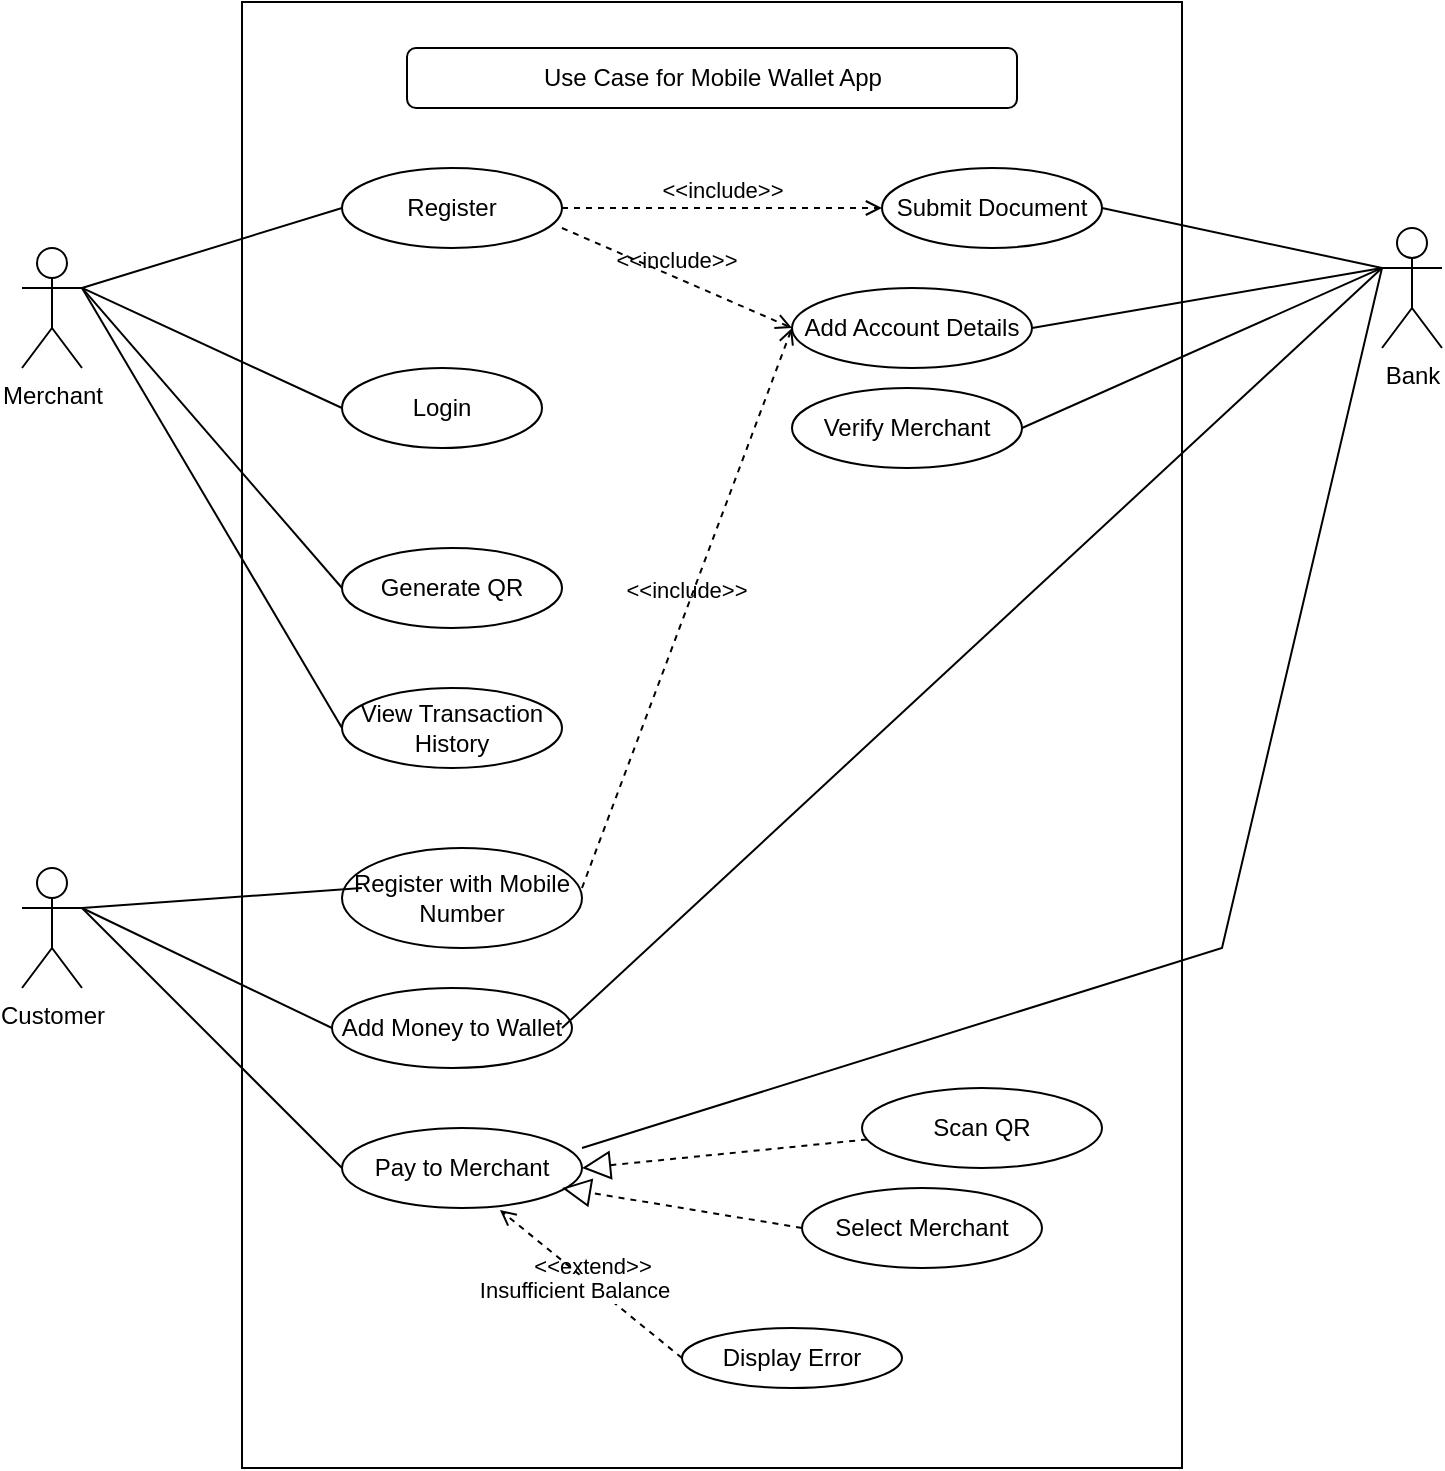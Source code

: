 <mxfile version="21.6.8" type="github">
  <diagram name="use-case" id="-5spMCS-bF1tQBUgcuYj">
    <mxGraphModel dx="886" dy="470" grid="1" gridSize="10" guides="1" tooltips="1" connect="1" arrows="1" fold="1" page="1" pageScale="1" pageWidth="850" pageHeight="1100" math="0" shadow="0">
      <root>
        <mxCell id="0" />
        <mxCell id="1" parent="0" />
        <mxCell id="qs2-N7x4qw2RMhirs5Au-3" value="" style="rounded=0;whiteSpace=wrap;html=1;" vertex="1" parent="1">
          <mxGeometry x="150" y="27" width="470" height="733" as="geometry" />
        </mxCell>
        <mxCell id="qs2-N7x4qw2RMhirs5Au-1" value="Use Case for Mobile Wallet App" style="rounded=1;whiteSpace=wrap;html=1;" vertex="1" parent="1">
          <mxGeometry x="232.5" y="50" width="305" height="30" as="geometry" />
        </mxCell>
        <mxCell id="qs2-N7x4qw2RMhirs5Au-2" value="Merchant" style="shape=umlActor;verticalLabelPosition=bottom;verticalAlign=top;html=1;outlineConnect=0;" vertex="1" parent="1">
          <mxGeometry x="40" y="150" width="30" height="60" as="geometry" />
        </mxCell>
        <mxCell id="qs2-N7x4qw2RMhirs5Au-5" value="Register" style="ellipse;whiteSpace=wrap;html=1;" vertex="1" parent="1">
          <mxGeometry x="200" y="110" width="110" height="40" as="geometry" />
        </mxCell>
        <mxCell id="qs2-N7x4qw2RMhirs5Au-6" value="Login" style="ellipse;whiteSpace=wrap;html=1;" vertex="1" parent="1">
          <mxGeometry x="200" y="210" width="100" height="40" as="geometry" />
        </mxCell>
        <mxCell id="qs2-N7x4qw2RMhirs5Au-7" value="Generate QR" style="ellipse;whiteSpace=wrap;html=1;" vertex="1" parent="1">
          <mxGeometry x="200" y="300" width="110" height="40" as="geometry" />
        </mxCell>
        <mxCell id="qs2-N7x4qw2RMhirs5Au-9" value="View Transaction History" style="ellipse;whiteSpace=wrap;html=1;" vertex="1" parent="1">
          <mxGeometry x="200" y="370" width="110" height="40" as="geometry" />
        </mxCell>
        <mxCell id="qs2-N7x4qw2RMhirs5Au-10" value="Add Account Details" style="ellipse;whiteSpace=wrap;html=1;" vertex="1" parent="1">
          <mxGeometry x="425" y="170" width="120" height="40" as="geometry" />
        </mxCell>
        <mxCell id="qs2-N7x4qw2RMhirs5Au-11" value="Submit Document" style="ellipse;whiteSpace=wrap;html=1;" vertex="1" parent="1">
          <mxGeometry x="470" y="110" width="110" height="40" as="geometry" />
        </mxCell>
        <mxCell id="qs2-N7x4qw2RMhirs5Au-16" value="" style="endArrow=none;html=1;rounded=0;entryX=0;entryY=0.5;entryDx=0;entryDy=0;exitX=1;exitY=0.333;exitDx=0;exitDy=0;exitPerimeter=0;" edge="1" parent="1" source="qs2-N7x4qw2RMhirs5Au-2" target="qs2-N7x4qw2RMhirs5Au-6">
          <mxGeometry width="50" height="50" relative="1" as="geometry">
            <mxPoint x="100" y="130" as="sourcePoint" />
            <mxPoint x="150" y="80" as="targetPoint" />
          </mxGeometry>
        </mxCell>
        <mxCell id="qs2-N7x4qw2RMhirs5Au-17" value="" style="endArrow=none;html=1;rounded=0;entryX=0;entryY=0.5;entryDx=0;entryDy=0;entryPerimeter=0;exitX=1;exitY=0.333;exitDx=0;exitDy=0;exitPerimeter=0;" edge="1" parent="1" source="qs2-N7x4qw2RMhirs5Au-2" target="qs2-N7x4qw2RMhirs5Au-7">
          <mxGeometry width="50" height="50" relative="1" as="geometry">
            <mxPoint x="100" y="130" as="sourcePoint" />
            <mxPoint x="200" y="310" as="targetPoint" />
          </mxGeometry>
        </mxCell>
        <mxCell id="qs2-N7x4qw2RMhirs5Au-18" value="" style="endArrow=none;html=1;rounded=0;entryX=0;entryY=0.5;entryDx=0;entryDy=0;exitX=1;exitY=0.333;exitDx=0;exitDy=0;exitPerimeter=0;" edge="1" parent="1" source="qs2-N7x4qw2RMhirs5Au-2" target="qs2-N7x4qw2RMhirs5Au-9">
          <mxGeometry width="50" height="50" relative="1" as="geometry">
            <mxPoint x="120" y="190" as="sourcePoint" />
            <mxPoint x="140" y="290" as="targetPoint" />
          </mxGeometry>
        </mxCell>
        <mxCell id="qs2-N7x4qw2RMhirs5Au-20" value="" style="endArrow=none;html=1;rounded=0;entryX=0;entryY=0.5;entryDx=0;entryDy=0;" edge="1" parent="1" target="qs2-N7x4qw2RMhirs5Au-5">
          <mxGeometry width="50" height="50" relative="1" as="geometry">
            <mxPoint x="70" y="170" as="sourcePoint" />
            <mxPoint x="120" y="120" as="targetPoint" />
          </mxGeometry>
        </mxCell>
        <mxCell id="qs2-N7x4qw2RMhirs5Au-21" value="&amp;lt;&amp;lt;include&amp;gt;&amp;gt;" style="html=1;verticalAlign=bottom;labelBackgroundColor=none;endArrow=open;endFill=0;dashed=1;rounded=0;" edge="1" parent="1" source="qs2-N7x4qw2RMhirs5Au-5">
          <mxGeometry width="160" relative="1" as="geometry">
            <mxPoint x="310" y="130" as="sourcePoint" />
            <mxPoint x="470" y="130" as="targetPoint" />
          </mxGeometry>
        </mxCell>
        <mxCell id="qs2-N7x4qw2RMhirs5Au-22" value="&amp;lt;&amp;lt;include&amp;gt;&amp;gt;" style="html=1;verticalAlign=bottom;labelBackgroundColor=none;endArrow=open;endFill=0;dashed=1;rounded=0;entryX=0;entryY=0.5;entryDx=0;entryDy=0;" edge="1" parent="1" target="qs2-N7x4qw2RMhirs5Au-10">
          <mxGeometry width="160" relative="1" as="geometry">
            <mxPoint x="310" y="140" as="sourcePoint" />
            <mxPoint x="470" y="140" as="targetPoint" />
          </mxGeometry>
        </mxCell>
        <mxCell id="qs2-N7x4qw2RMhirs5Au-23" value="Bank" style="shape=umlActor;verticalLabelPosition=bottom;verticalAlign=top;html=1;outlineConnect=0;" vertex="1" parent="1">
          <mxGeometry x="720" y="140" width="30" height="60" as="geometry" />
        </mxCell>
        <mxCell id="qs2-N7x4qw2RMhirs5Au-24" value="" style="endArrow=none;html=1;rounded=0;entryX=0;entryY=0.333;entryDx=0;entryDy=0;entryPerimeter=0;exitX=1;exitY=0.5;exitDx=0;exitDy=0;" edge="1" parent="1" source="qs2-N7x4qw2RMhirs5Au-10" target="qs2-N7x4qw2RMhirs5Au-23">
          <mxGeometry width="50" height="50" relative="1" as="geometry">
            <mxPoint x="550" y="190" as="sourcePoint" />
            <mxPoint x="600" y="140" as="targetPoint" />
          </mxGeometry>
        </mxCell>
        <mxCell id="qs2-N7x4qw2RMhirs5Au-25" value="" style="endArrow=none;html=1;rounded=0;entryX=0;entryY=0.333;entryDx=0;entryDy=0;entryPerimeter=0;" edge="1" parent="1" target="qs2-N7x4qw2RMhirs5Au-23">
          <mxGeometry width="50" height="50" relative="1" as="geometry">
            <mxPoint x="580" y="130" as="sourcePoint" />
            <mxPoint x="630" y="80" as="targetPoint" />
          </mxGeometry>
        </mxCell>
        <mxCell id="qs2-N7x4qw2RMhirs5Au-26" value="Verify Merchant" style="ellipse;whiteSpace=wrap;html=1;" vertex="1" parent="1">
          <mxGeometry x="425" y="220" width="115" height="40" as="geometry" />
        </mxCell>
        <mxCell id="qs2-N7x4qw2RMhirs5Au-27" value="" style="endArrow=none;html=1;rounded=0;entryX=0;entryY=0.333;entryDx=0;entryDy=0;entryPerimeter=0;" edge="1" parent="1" target="qs2-N7x4qw2RMhirs5Au-23">
          <mxGeometry width="50" height="50" relative="1" as="geometry">
            <mxPoint x="540" y="240" as="sourcePoint" />
            <mxPoint x="590" y="190" as="targetPoint" />
          </mxGeometry>
        </mxCell>
        <mxCell id="qs2-N7x4qw2RMhirs5Au-35" value="Customer" style="shape=umlActor;verticalLabelPosition=bottom;verticalAlign=top;html=1;outlineConnect=0;" vertex="1" parent="1">
          <mxGeometry x="40" y="460" width="30" height="60" as="geometry" />
        </mxCell>
        <mxCell id="qs2-N7x4qw2RMhirs5Au-39" value="Register with Mobile Number" style="ellipse;whiteSpace=wrap;html=1;" vertex="1" parent="1">
          <mxGeometry x="200" y="450" width="120" height="50" as="geometry" />
        </mxCell>
        <mxCell id="qs2-N7x4qw2RMhirs5Au-40" value="Add Money to Wallet" style="ellipse;whiteSpace=wrap;html=1;" vertex="1" parent="1">
          <mxGeometry x="195" y="520" width="120" height="40" as="geometry" />
        </mxCell>
        <mxCell id="qs2-N7x4qw2RMhirs5Au-41" value="Pay to Merchant" style="ellipse;whiteSpace=wrap;html=1;" vertex="1" parent="1">
          <mxGeometry x="200" y="590" width="120" height="40" as="geometry" />
        </mxCell>
        <mxCell id="qs2-N7x4qw2RMhirs5Au-42" value="Scan QR" style="ellipse;whiteSpace=wrap;html=1;" vertex="1" parent="1">
          <mxGeometry x="460" y="570" width="120" height="40" as="geometry" />
        </mxCell>
        <mxCell id="qs2-N7x4qw2RMhirs5Au-43" value="Select Merchant" style="ellipse;whiteSpace=wrap;html=1;" vertex="1" parent="1">
          <mxGeometry x="430" y="620" width="120" height="40" as="geometry" />
        </mxCell>
        <mxCell id="qs2-N7x4qw2RMhirs5Au-45" value="" style="endArrow=block;dashed=1;endFill=0;endSize=12;html=1;rounded=0;entryX=1;entryY=0.5;entryDx=0;entryDy=0;" edge="1" parent="1" source="qs2-N7x4qw2RMhirs5Au-42" target="qs2-N7x4qw2RMhirs5Au-41">
          <mxGeometry width="160" relative="1" as="geometry">
            <mxPoint x="330" y="560" as="sourcePoint" />
            <mxPoint x="490" y="560" as="targetPoint" />
          </mxGeometry>
        </mxCell>
        <mxCell id="qs2-N7x4qw2RMhirs5Au-46" value="" style="endArrow=block;dashed=1;endFill=0;endSize=12;html=1;rounded=0;exitX=0;exitY=0.5;exitDx=0;exitDy=0;" edge="1" parent="1" source="qs2-N7x4qw2RMhirs5Au-43">
          <mxGeometry width="160" relative="1" as="geometry">
            <mxPoint x="429" y="564" as="sourcePoint" />
            <mxPoint x="310" y="620" as="targetPoint" />
          </mxGeometry>
        </mxCell>
        <mxCell id="qs2-N7x4qw2RMhirs5Au-47" value="&amp;lt;&amp;lt;include&amp;gt;&amp;gt;" style="html=1;verticalAlign=bottom;labelBackgroundColor=none;endArrow=open;endFill=0;dashed=1;rounded=0;entryX=0;entryY=0.5;entryDx=0;entryDy=0;" edge="1" parent="1" target="qs2-N7x4qw2RMhirs5Au-10">
          <mxGeometry width="160" relative="1" as="geometry">
            <mxPoint x="320" y="470" as="sourcePoint" />
            <mxPoint x="420" y="190" as="targetPoint" />
          </mxGeometry>
        </mxCell>
        <mxCell id="qs2-N7x4qw2RMhirs5Au-48" value="" style="endArrow=none;html=1;rounded=0;entryX=0.083;entryY=0.4;entryDx=0;entryDy=0;entryPerimeter=0;" edge="1" parent="1" target="qs2-N7x4qw2RMhirs5Au-39">
          <mxGeometry width="50" height="50" relative="1" as="geometry">
            <mxPoint x="70" y="480" as="sourcePoint" />
            <mxPoint x="120" y="430" as="targetPoint" />
          </mxGeometry>
        </mxCell>
        <mxCell id="qs2-N7x4qw2RMhirs5Au-49" value="" style="endArrow=none;html=1;rounded=0;entryX=0;entryY=0.5;entryDx=0;entryDy=0;" edge="1" parent="1" target="qs2-N7x4qw2RMhirs5Au-40">
          <mxGeometry width="50" height="50" relative="1" as="geometry">
            <mxPoint x="70" y="480" as="sourcePoint" />
            <mxPoint x="120" y="430" as="targetPoint" />
          </mxGeometry>
        </mxCell>
        <mxCell id="qs2-N7x4qw2RMhirs5Au-50" value="" style="endArrow=none;html=1;rounded=0;entryX=0;entryY=0.5;entryDx=0;entryDy=0;" edge="1" parent="1" target="qs2-N7x4qw2RMhirs5Au-41">
          <mxGeometry width="50" height="50" relative="1" as="geometry">
            <mxPoint x="70" y="480" as="sourcePoint" />
            <mxPoint x="120" y="430" as="targetPoint" />
          </mxGeometry>
        </mxCell>
        <mxCell id="qs2-N7x4qw2RMhirs5Au-53" value="" style="endArrow=none;html=1;rounded=0;entryX=0;entryY=0.333;entryDx=0;entryDy=0;entryPerimeter=0;" edge="1" parent="1" target="qs2-N7x4qw2RMhirs5Au-23">
          <mxGeometry width="50" height="50" relative="1" as="geometry">
            <mxPoint x="320" y="600" as="sourcePoint" />
            <mxPoint x="370" y="550" as="targetPoint" />
            <Array as="points">
              <mxPoint x="640" y="500" />
            </Array>
          </mxGeometry>
        </mxCell>
        <mxCell id="qs2-N7x4qw2RMhirs5Au-54" value="" style="endArrow=none;html=1;rounded=0;entryX=0;entryY=0.333;entryDx=0;entryDy=0;entryPerimeter=0;" edge="1" parent="1" target="qs2-N7x4qw2RMhirs5Au-23">
          <mxGeometry width="50" height="50" relative="1" as="geometry">
            <mxPoint x="310" y="540" as="sourcePoint" />
            <mxPoint x="360" y="490" as="targetPoint" />
          </mxGeometry>
        </mxCell>
        <mxCell id="qs2-N7x4qw2RMhirs5Au-56" value="Display Error" style="ellipse;whiteSpace=wrap;html=1;" vertex="1" parent="1">
          <mxGeometry x="370" y="690" width="110" height="30" as="geometry" />
        </mxCell>
        <mxCell id="qs2-N7x4qw2RMhirs5Au-58" value="&amp;lt;&amp;lt;extend&amp;gt;&amp;gt;" style="html=1;verticalAlign=bottom;labelBackgroundColor=none;endArrow=open;endFill=0;dashed=1;rounded=0;entryX=0.658;entryY=1.025;entryDx=0;entryDy=0;entryPerimeter=0;exitX=0;exitY=0.5;exitDx=0;exitDy=0;" edge="1" parent="1" source="qs2-N7x4qw2RMhirs5Au-56" target="qs2-N7x4qw2RMhirs5Au-41">
          <mxGeometry width="160" relative="1" as="geometry">
            <mxPoint x="250" y="670" as="sourcePoint" />
            <mxPoint x="410" y="670" as="targetPoint" />
          </mxGeometry>
        </mxCell>
        <mxCell id="qs2-N7x4qw2RMhirs5Au-59" value="Insufficient Balance" style="edgeLabel;html=1;align=center;verticalAlign=middle;resizable=0;points=[];" vertex="1" connectable="0" parent="qs2-N7x4qw2RMhirs5Au-58">
          <mxGeometry x="-0.037" y="-4" relative="1" as="geometry">
            <mxPoint x="-13" y="4" as="offset" />
          </mxGeometry>
        </mxCell>
      </root>
    </mxGraphModel>
  </diagram>
</mxfile>
